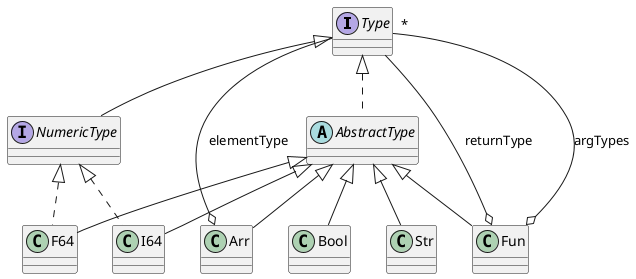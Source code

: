 @startuml

interface Type
interface NumericType

abstract class AbstractType

class Arr
class Bool
class F64
class Fun
class I64
class Str

Type <|-- NumericType
Type <|.. AbstractType

NumericType <|.. F64
NumericType <|.. I64

AbstractType <|-- Arr
AbstractType <|-- Bool
AbstractType <|-- F64
AbstractType <|-- Fun
AbstractType <|-- I64
AbstractType <|-- Str

Arr o-- Type : elementType

Fun o-- "*" Type : argTypes
Fun o-- Type : returnType

@enduml
